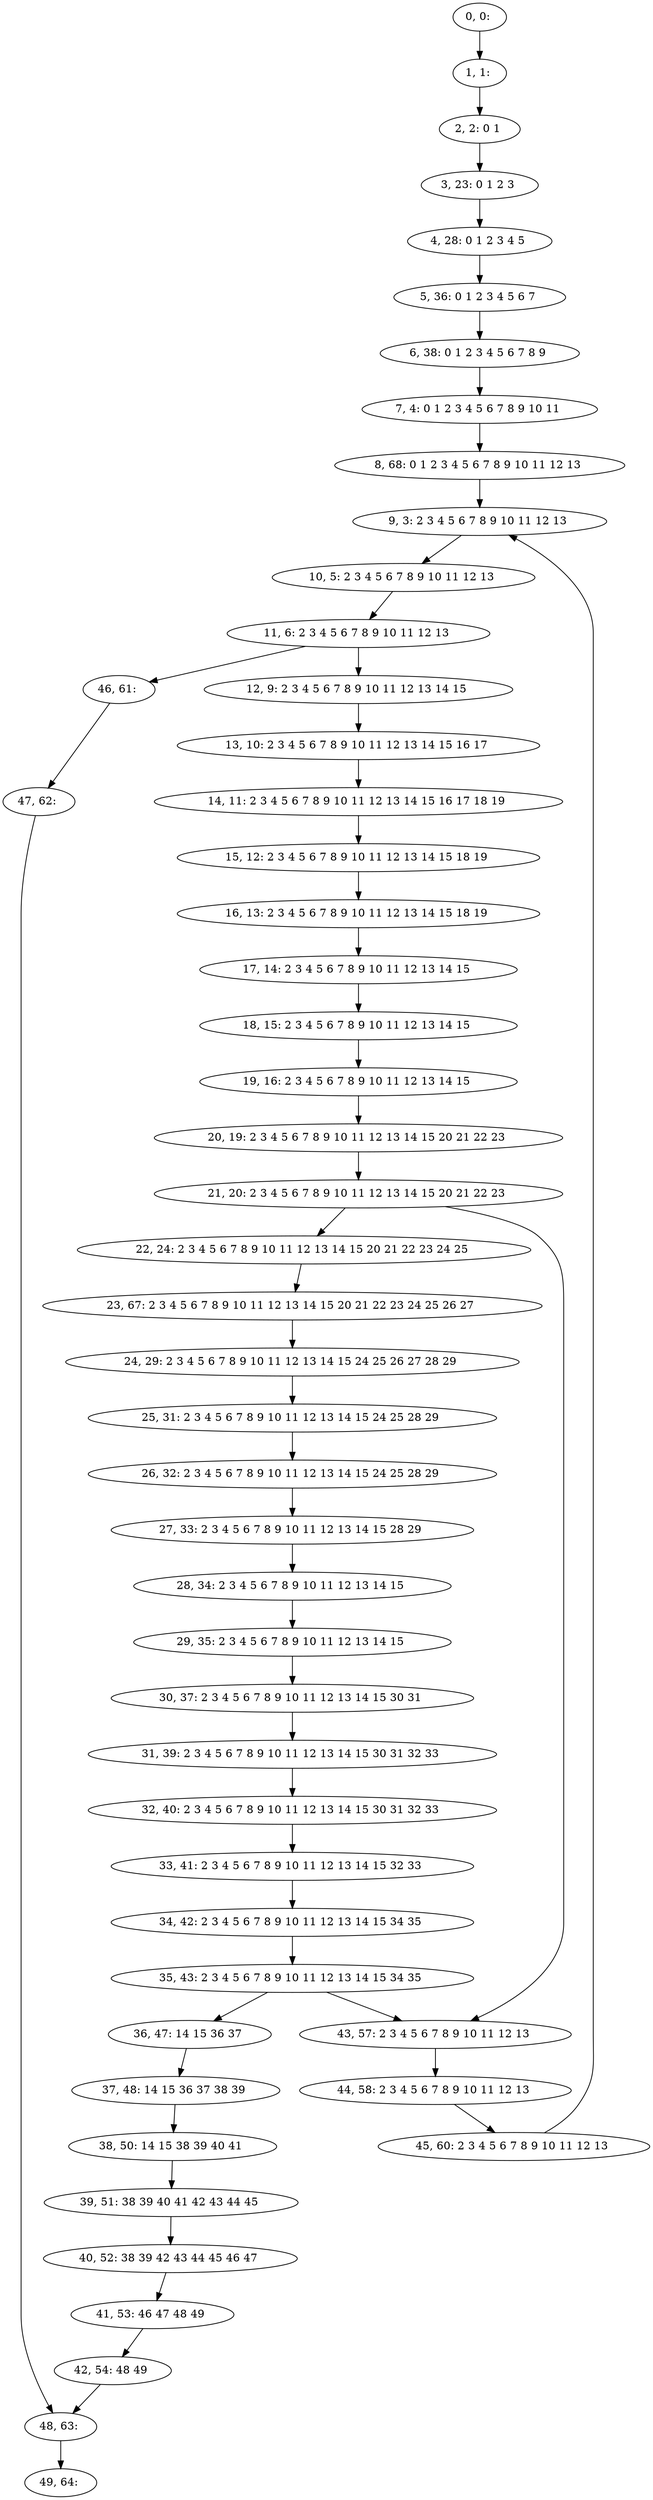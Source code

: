 digraph G {
0[label="0, 0: "];
1[label="1, 1: "];
2[label="2, 2: 0 1 "];
3[label="3, 23: 0 1 2 3 "];
4[label="4, 28: 0 1 2 3 4 5 "];
5[label="5, 36: 0 1 2 3 4 5 6 7 "];
6[label="6, 38: 0 1 2 3 4 5 6 7 8 9 "];
7[label="7, 4: 0 1 2 3 4 5 6 7 8 9 10 11 "];
8[label="8, 68: 0 1 2 3 4 5 6 7 8 9 10 11 12 13 "];
9[label="9, 3: 2 3 4 5 6 7 8 9 10 11 12 13 "];
10[label="10, 5: 2 3 4 5 6 7 8 9 10 11 12 13 "];
11[label="11, 6: 2 3 4 5 6 7 8 9 10 11 12 13 "];
12[label="12, 9: 2 3 4 5 6 7 8 9 10 11 12 13 14 15 "];
13[label="13, 10: 2 3 4 5 6 7 8 9 10 11 12 13 14 15 16 17 "];
14[label="14, 11: 2 3 4 5 6 7 8 9 10 11 12 13 14 15 16 17 18 19 "];
15[label="15, 12: 2 3 4 5 6 7 8 9 10 11 12 13 14 15 18 19 "];
16[label="16, 13: 2 3 4 5 6 7 8 9 10 11 12 13 14 15 18 19 "];
17[label="17, 14: 2 3 4 5 6 7 8 9 10 11 12 13 14 15 "];
18[label="18, 15: 2 3 4 5 6 7 8 9 10 11 12 13 14 15 "];
19[label="19, 16: 2 3 4 5 6 7 8 9 10 11 12 13 14 15 "];
20[label="20, 19: 2 3 4 5 6 7 8 9 10 11 12 13 14 15 20 21 22 23 "];
21[label="21, 20: 2 3 4 5 6 7 8 9 10 11 12 13 14 15 20 21 22 23 "];
22[label="22, 24: 2 3 4 5 6 7 8 9 10 11 12 13 14 15 20 21 22 23 24 25 "];
23[label="23, 67: 2 3 4 5 6 7 8 9 10 11 12 13 14 15 20 21 22 23 24 25 26 27 "];
24[label="24, 29: 2 3 4 5 6 7 8 9 10 11 12 13 14 15 24 25 26 27 28 29 "];
25[label="25, 31: 2 3 4 5 6 7 8 9 10 11 12 13 14 15 24 25 28 29 "];
26[label="26, 32: 2 3 4 5 6 7 8 9 10 11 12 13 14 15 24 25 28 29 "];
27[label="27, 33: 2 3 4 5 6 7 8 9 10 11 12 13 14 15 28 29 "];
28[label="28, 34: 2 3 4 5 6 7 8 9 10 11 12 13 14 15 "];
29[label="29, 35: 2 3 4 5 6 7 8 9 10 11 12 13 14 15 "];
30[label="30, 37: 2 3 4 5 6 7 8 9 10 11 12 13 14 15 30 31 "];
31[label="31, 39: 2 3 4 5 6 7 8 9 10 11 12 13 14 15 30 31 32 33 "];
32[label="32, 40: 2 3 4 5 6 7 8 9 10 11 12 13 14 15 30 31 32 33 "];
33[label="33, 41: 2 3 4 5 6 7 8 9 10 11 12 13 14 15 32 33 "];
34[label="34, 42: 2 3 4 5 6 7 8 9 10 11 12 13 14 15 34 35 "];
35[label="35, 43: 2 3 4 5 6 7 8 9 10 11 12 13 14 15 34 35 "];
36[label="36, 47: 14 15 36 37 "];
37[label="37, 48: 14 15 36 37 38 39 "];
38[label="38, 50: 14 15 38 39 40 41 "];
39[label="39, 51: 38 39 40 41 42 43 44 45 "];
40[label="40, 52: 38 39 42 43 44 45 46 47 "];
41[label="41, 53: 46 47 48 49 "];
42[label="42, 54: 48 49 "];
43[label="43, 57: 2 3 4 5 6 7 8 9 10 11 12 13 "];
44[label="44, 58: 2 3 4 5 6 7 8 9 10 11 12 13 "];
45[label="45, 60: 2 3 4 5 6 7 8 9 10 11 12 13 "];
46[label="46, 61: "];
47[label="47, 62: "];
48[label="48, 63: "];
49[label="49, 64: "];
0->1 ;
1->2 ;
2->3 ;
3->4 ;
4->5 ;
5->6 ;
6->7 ;
7->8 ;
8->9 ;
9->10 ;
10->11 ;
11->12 ;
11->46 ;
12->13 ;
13->14 ;
14->15 ;
15->16 ;
16->17 ;
17->18 ;
18->19 ;
19->20 ;
20->21 ;
21->22 ;
21->43 ;
22->23 ;
23->24 ;
24->25 ;
25->26 ;
26->27 ;
27->28 ;
28->29 ;
29->30 ;
30->31 ;
31->32 ;
32->33 ;
33->34 ;
34->35 ;
35->36 ;
35->43 ;
36->37 ;
37->38 ;
38->39 ;
39->40 ;
40->41 ;
41->42 ;
42->48 ;
43->44 ;
44->45 ;
45->9 ;
46->47 ;
47->48 ;
48->49 ;
}
